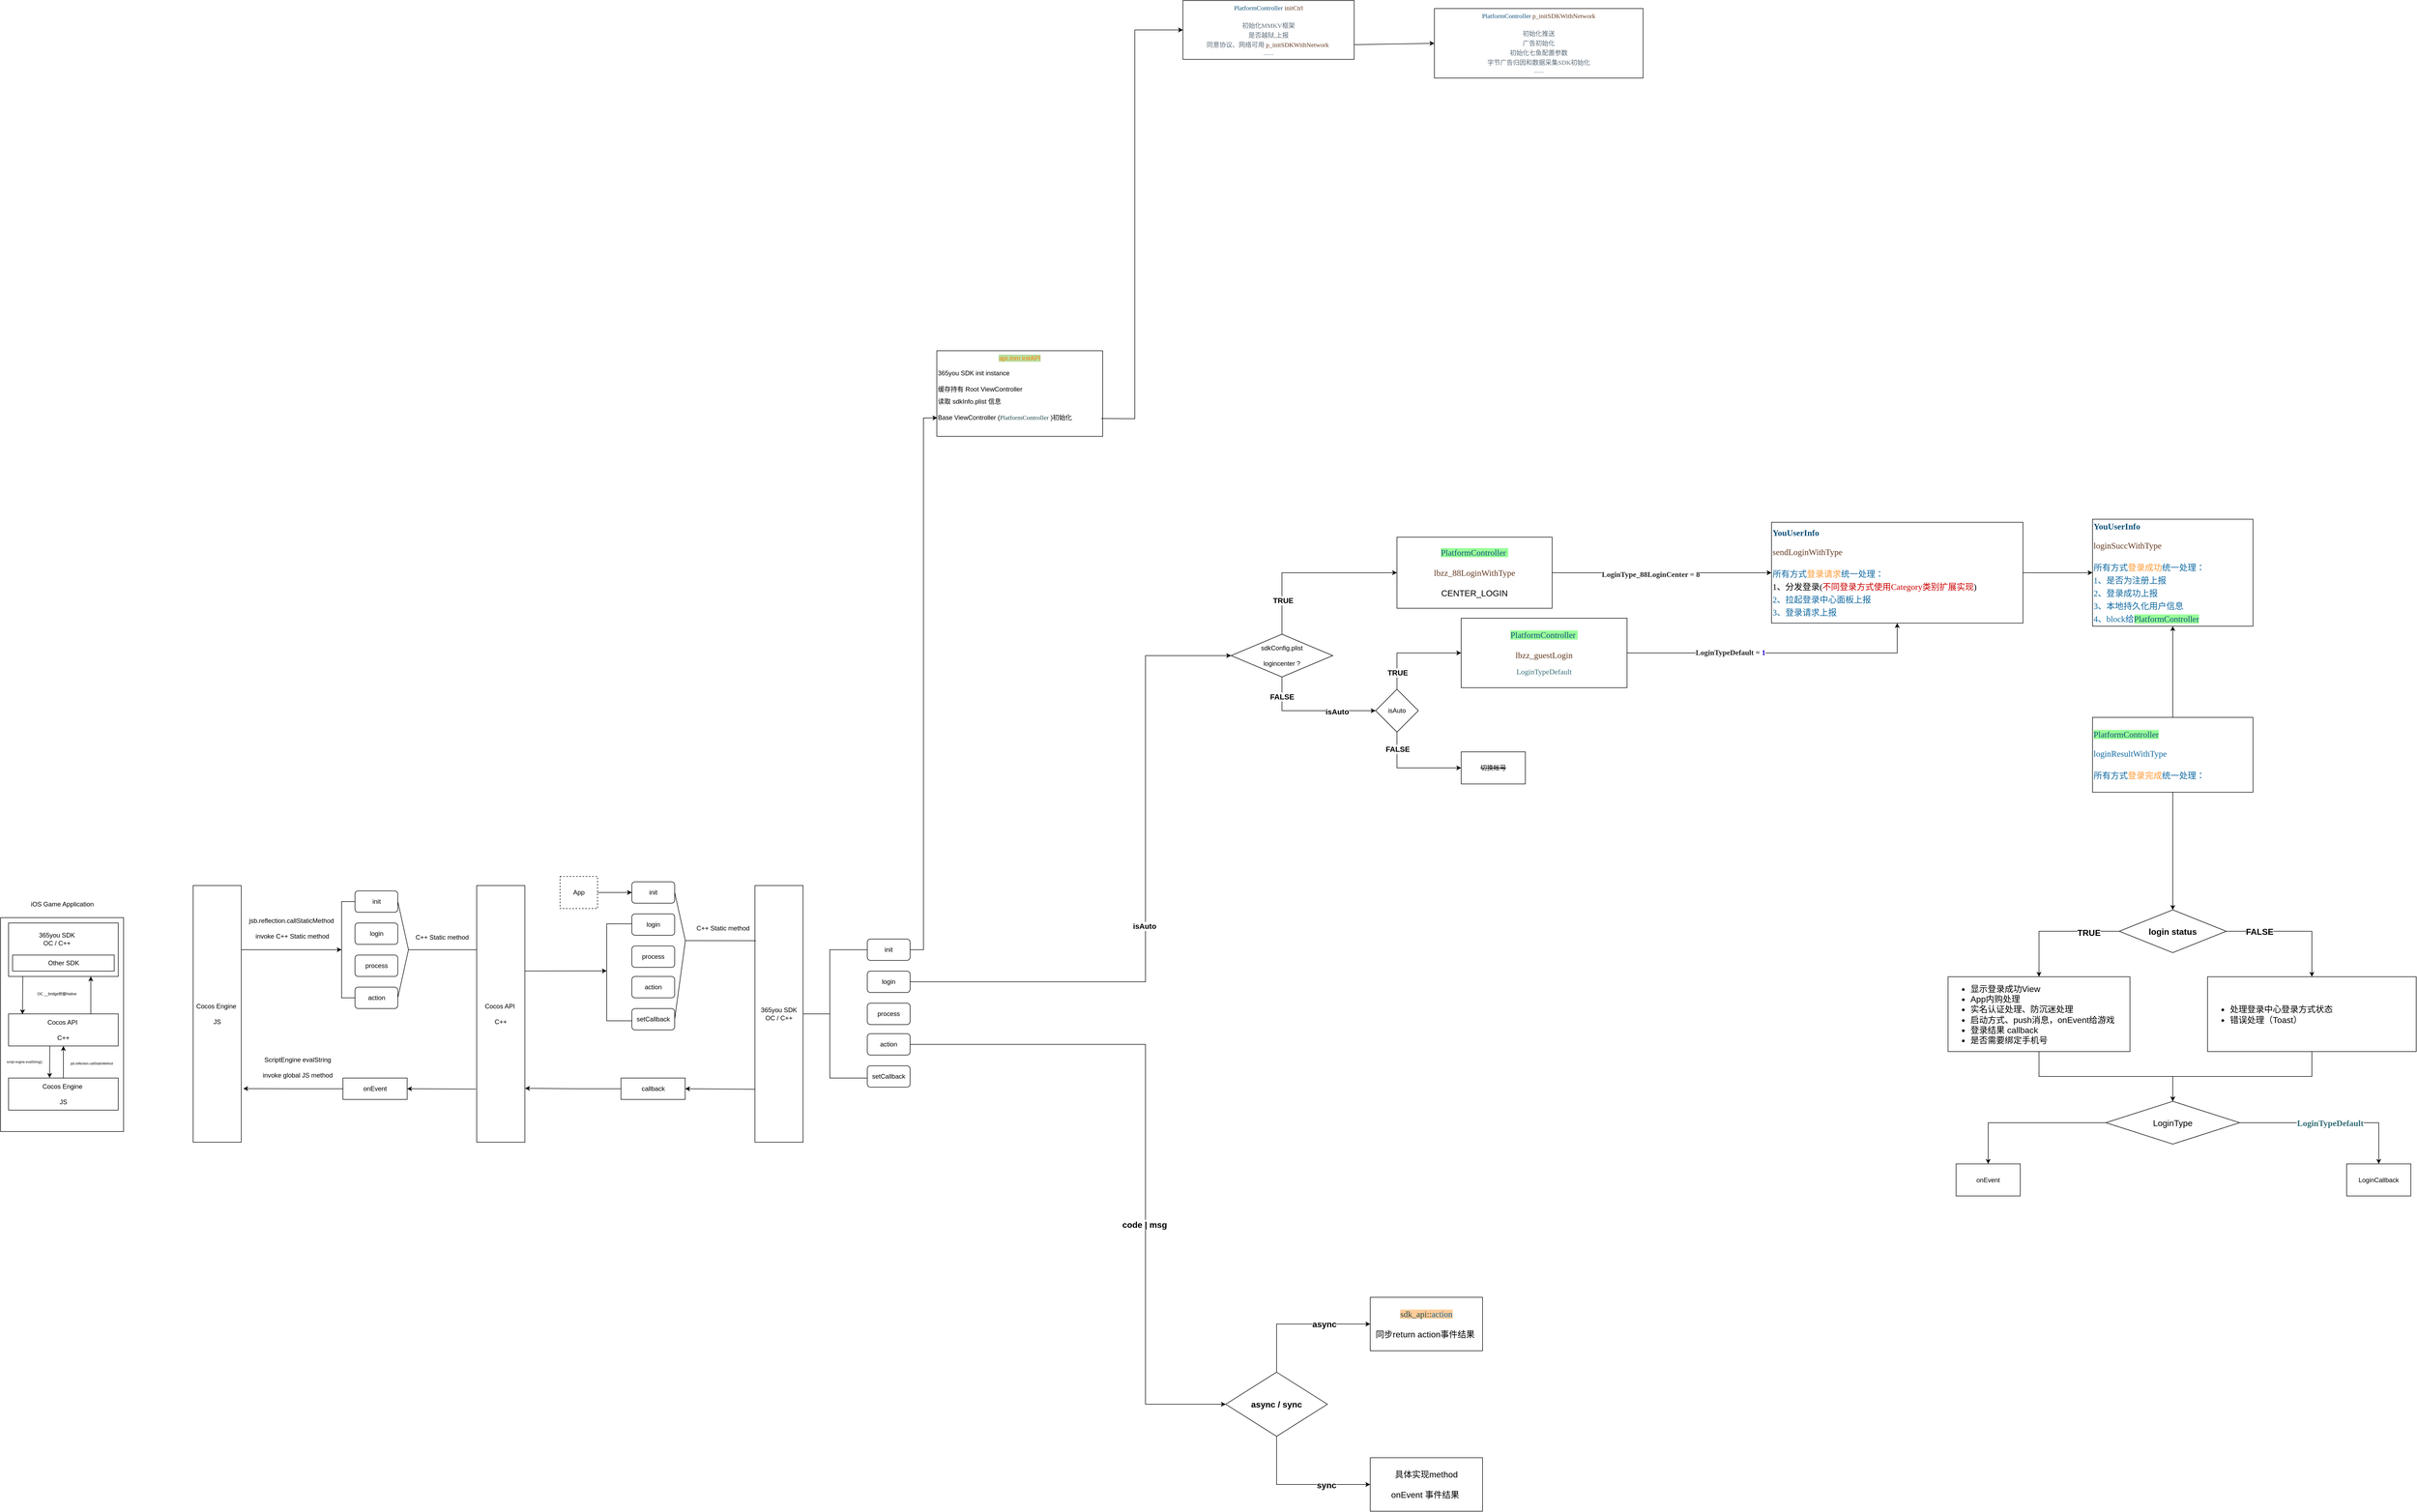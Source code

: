 <mxfile version="26.0.5">
  <diagram name="Page-1" id="KFG2mwUh-qFei93tvh6I">
    <mxGraphModel dx="4097" dy="4497" grid="1" gridSize="10" guides="1" tooltips="1" connect="1" arrows="1" fold="1" page="1" pageScale="1" pageWidth="850" pageHeight="1100" math="0" shadow="0">
      <root>
        <mxCell id="0" />
        <mxCell id="1" parent="0" />
        <mxCell id="9R4c4qBeZF-JSUa0Og3P-10" value="" style="whiteSpace=wrap;html=1;" parent="1" vertex="1">
          <mxGeometry x="120" y="260" width="230" height="400" as="geometry" />
        </mxCell>
        <mxCell id="9R4c4qBeZF-JSUa0Og3P-11" value="iOS Game Application" style="text;html=1;align=center;verticalAlign=middle;resizable=0;points=[];autosize=1;strokeColor=none;fillColor=none;" parent="1" vertex="1">
          <mxGeometry x="165" y="220" width="140" height="30" as="geometry" />
        </mxCell>
        <mxCell id="9R4c4qBeZF-JSUa0Og3P-12" value="" style="whiteSpace=wrap;html=1;labelBorderColor=none;" parent="1" vertex="1">
          <mxGeometry x="135" y="270" width="205" height="100" as="geometry" />
        </mxCell>
        <mxCell id="9R4c4qBeZF-JSUa0Og3P-31" style="edgeStyle=orthogonalEdgeStyle;rounded=0;orthogonalLoop=1;jettySize=auto;html=1;exitX=0.75;exitY=0;exitDx=0;exitDy=0;entryX=0.75;entryY=1;entryDx=0;entryDy=0;" parent="1" source="9R4c4qBeZF-JSUa0Og3P-13" target="9R4c4qBeZF-JSUa0Og3P-12" edge="1">
          <mxGeometry relative="1" as="geometry" />
        </mxCell>
        <mxCell id="9R4c4qBeZF-JSUa0Og3P-13" value="Cocos API&amp;nbsp;&lt;div&gt;&lt;br&gt;&lt;/div&gt;&lt;div&gt;C++&lt;/div&gt;" style="whiteSpace=wrap;html=1;" parent="1" vertex="1">
          <mxGeometry x="135" y="440" width="205" height="60" as="geometry" />
        </mxCell>
        <mxCell id="9R4c4qBeZF-JSUa0Og3P-18" style="edgeStyle=orthogonalEdgeStyle;rounded=0;orthogonalLoop=1;jettySize=auto;html=1;exitX=0.5;exitY=0;exitDx=0;exitDy=0;entryX=0.5;entryY=1;entryDx=0;entryDy=0;" parent="1" source="9R4c4qBeZF-JSUa0Og3P-14" target="9R4c4qBeZF-JSUa0Og3P-13" edge="1">
          <mxGeometry relative="1" as="geometry">
            <Array as="points">
              <mxPoint x="238" y="540" />
              <mxPoint x="238" y="540" />
            </Array>
          </mxGeometry>
        </mxCell>
        <mxCell id="9R4c4qBeZF-JSUa0Og3P-14" value="Cocos Engine&amp;nbsp;&lt;div&gt;&lt;br&gt;&lt;/div&gt;&lt;div&gt;JS&lt;/div&gt;" style="whiteSpace=wrap;html=1;" parent="1" vertex="1">
          <mxGeometry x="135" y="560" width="205" height="60" as="geometry" />
        </mxCell>
        <mxCell id="9R4c4qBeZF-JSUa0Og3P-19" value="&lt;div style=&quot;text-align: start; white-space: normal;&quot; data-docx-has-block-data=&quot;false&quot; data-lark-html-role=&quot;root&quot; data-page-id=&quot;G65WdpuQ4oz34ux6LwRcXahCnle&quot;&gt;&lt;div class=&quot;old-record-id-JfNVdLXd7ouPhyxVloPcXa5Tnid&quot;&gt;jsb.reflection.callStaticMethod&lt;/div&gt;&lt;/div&gt;&lt;span style=&quot;text-align: start; white-space: normal;&quot; class=&quot;lark-record-clipboard&quot; data-lark-record-format=&quot;docx/text&quot; data-lark-record-data=&quot;{&amp;quot;rootId&amp;quot;:&amp;quot;G65WdpuQ4oz34ux6LwRcXahCnle&amp;quot;,&amp;quot;text&amp;quot;:{&amp;quot;initialAttributedTexts&amp;quot;:{&amp;quot;text&amp;quot;:{&amp;quot;0&amp;quot;:&amp;quot;jsb.reflection.callStaticMethod&amp;quot;},&amp;quot;attribs&amp;quot;:{&amp;quot;0&amp;quot;:&amp;quot;*0+v&amp;quot;}},&amp;quot;apool&amp;quot;:{&amp;quot;numToAttrib&amp;quot;:{&amp;quot;0&amp;quot;:[&amp;quot;author&amp;quot;,&amp;quot;7386475597276872707&amp;quot;]},&amp;quot;nextNum&amp;quot;:1}},&amp;quot;type&amp;quot;:&amp;quot;text&amp;quot;,&amp;quot;referenceRecordMap&amp;quot;:{},&amp;quot;extra&amp;quot;:{&amp;quot;channel&amp;quot;:&amp;quot;saas&amp;quot;,&amp;quot;pasteRandomId&amp;quot;:&amp;quot;3ca94a43-0ef9-4c52-bf41-041d5c519d65&amp;quot;,&amp;quot;mention_page_title&amp;quot;:{},&amp;quot;external_mention_url&amp;quot;:{}},&amp;quot;isKeepQuoteContainer&amp;quot;:false,&amp;quot;isFromCode&amp;quot;:false,&amp;quot;selection&amp;quot;:[{&amp;quot;id&amp;quot;:64,&amp;quot;type&amp;quot;:&amp;quot;text&amp;quot;,&amp;quot;selection&amp;quot;:{&amp;quot;start&amp;quot;:20,&amp;quot;end&amp;quot;:51},&amp;quot;recordId&amp;quot;:&amp;quot;JfNVdLXd7ouPhyxVloPcXa5Tnid&amp;quot;}],&amp;quot;payloadMap&amp;quot;:{},&amp;quot;isCut&amp;quot;:false}&quot;&gt;&lt;/span&gt;" style="text;html=1;align=center;verticalAlign=middle;resizable=0;points=[];autosize=1;strokeColor=none;fillColor=none;fontSize=6;" parent="1" vertex="1">
          <mxGeometry x="240" y="523" width="100" height="20" as="geometry" />
        </mxCell>
        <mxCell id="9R4c4qBeZF-JSUa0Og3P-20" value="" style="edgeStyle=none;orthogonalLoop=1;jettySize=auto;html=1;rounded=0;exitX=0.376;exitY=1;exitDx=0;exitDy=0;entryX=0.374;entryY=-0.006;entryDx=0;entryDy=0;entryPerimeter=0;exitPerimeter=0;" parent="1" source="9R4c4qBeZF-JSUa0Og3P-13" target="9R4c4qBeZF-JSUa0Og3P-14" edge="1">
          <mxGeometry width="100" relative="1" as="geometry">
            <mxPoint x="330" y="530" as="sourcePoint" />
            <mxPoint x="430" y="530" as="targetPoint" />
            <Array as="points" />
          </mxGeometry>
        </mxCell>
        <mxCell id="9R4c4qBeZF-JSUa0Og3P-21" value="script engine evalString()&amp;nbsp;" style="text;html=1;align=center;verticalAlign=middle;resizable=0;points=[];autosize=1;strokeColor=none;fillColor=none;fontSize=6;" parent="1" vertex="1">
          <mxGeometry x="120" y="520" width="90" height="20" as="geometry" />
        </mxCell>
        <mxCell id="9R4c4qBeZF-JSUa0Og3P-24" value="Other SDK" style="whiteSpace=wrap;html=1;" parent="1" vertex="1">
          <mxGeometry x="142.5" y="330" width="190" height="30" as="geometry" />
        </mxCell>
        <mxCell id="9R4c4qBeZF-JSUa0Og3P-28" value="365you SDK&lt;div&gt;OC / C++&lt;/div&gt;" style="text;html=1;align=center;verticalAlign=middle;resizable=0;points=[];autosize=1;strokeColor=none;fillColor=none;" parent="1" vertex="1">
          <mxGeometry x="180" y="280" width="90" height="40" as="geometry" />
        </mxCell>
        <mxCell id="9R4c4qBeZF-JSUa0Og3P-29" value="" style="edgeStyle=none;orthogonalLoop=1;jettySize=auto;html=1;rounded=0;exitX=0.13;exitY=1.003;exitDx=0;exitDy=0;entryX=0.127;entryY=0.011;entryDx=0;entryDy=0;entryPerimeter=0;exitPerimeter=0;" parent="1" source="9R4c4qBeZF-JSUa0Og3P-12" target="9R4c4qBeZF-JSUa0Og3P-13" edge="1">
          <mxGeometry width="100" relative="1" as="geometry">
            <mxPoint x="390" y="380" as="sourcePoint" />
            <mxPoint x="490" y="380" as="targetPoint" />
            <Array as="points" />
          </mxGeometry>
        </mxCell>
        <mxCell id="9R4c4qBeZF-JSUa0Og3P-30" value="OC __bridge桥接Native" style="text;html=1;align=center;verticalAlign=middle;resizable=0;points=[];autosize=1;strokeColor=none;fillColor=none;fontSize=7;" parent="1" vertex="1">
          <mxGeometry x="175" y="393" width="100" height="20" as="geometry" />
        </mxCell>
        <mxCell id="9R4c4qBeZF-JSUa0Og3P-32" value="Cocos API&amp;nbsp;&lt;div&gt;&lt;br&gt;&lt;/div&gt;&lt;div&gt;C++&lt;/div&gt;" style="whiteSpace=wrap;html=1;" parent="1" vertex="1">
          <mxGeometry x="1010" y="200" width="90" height="480" as="geometry" />
        </mxCell>
        <mxCell id="9R4c4qBeZF-JSUa0Og3P-61" style="edgeStyle=orthogonalEdgeStyle;rounded=0;orthogonalLoop=1;jettySize=auto;html=1;exitX=1;exitY=0.25;exitDx=0;exitDy=0;entryX=0.5;entryY=1;entryDx=0;entryDy=0;" parent="1" source="9R4c4qBeZF-JSUa0Og3P-33" target="9R4c4qBeZF-JSUa0Og3P-46" edge="1">
          <mxGeometry relative="1" as="geometry" />
        </mxCell>
        <mxCell id="9R4c4qBeZF-JSUa0Og3P-33" value="Cocos Engine&amp;nbsp;&lt;div&gt;&lt;br&gt;&lt;/div&gt;&lt;div&gt;JS&lt;/div&gt;" style="whiteSpace=wrap;html=1;" parent="1" vertex="1">
          <mxGeometry x="480" y="200" width="90" height="480" as="geometry" />
        </mxCell>
        <mxCell id="9R4c4qBeZF-JSUa0Og3P-95" style="edgeStyle=orthogonalEdgeStyle;rounded=0;orthogonalLoop=1;jettySize=auto;html=1;exitX=1;exitY=0.5;exitDx=0;exitDy=0;endArrow=none;endFill=0;" parent="1" source="9R4c4qBeZF-JSUa0Og3P-34" target="9R4c4qBeZF-JSUa0Og3P-90" edge="1">
          <mxGeometry relative="1" as="geometry" />
        </mxCell>
        <mxCell id="9R4c4qBeZF-JSUa0Og3P-34" value="&lt;span style=&quot;white-space: nowrap;&quot;&gt;365you SDK&lt;/span&gt;&lt;div style=&quot;white-space: nowrap;&quot;&gt;OC / C++&lt;/div&gt;" style="whiteSpace=wrap;html=1;labelBorderColor=none;" parent="1" vertex="1">
          <mxGeometry x="1530" y="200" width="90" height="480" as="geometry" />
        </mxCell>
        <mxCell id="9R4c4qBeZF-JSUa0Og3P-37" value="init" style="rounded=1;whiteSpace=wrap;html=1;" parent="1" vertex="1">
          <mxGeometry x="782.5" y="210" width="80" height="40" as="geometry" />
        </mxCell>
        <mxCell id="9R4c4qBeZF-JSUa0Og3P-38" value="login" style="rounded=1;whiteSpace=wrap;html=1;" parent="1" vertex="1">
          <mxGeometry x="782.5" y="270" width="80" height="40" as="geometry" />
        </mxCell>
        <mxCell id="9R4c4qBeZF-JSUa0Og3P-39" value="process" style="rounded=1;whiteSpace=wrap;html=1;" parent="1" vertex="1">
          <mxGeometry x="782.5" y="330" width="80" height="40" as="geometry" />
        </mxCell>
        <mxCell id="9R4c4qBeZF-JSUa0Og3P-40" value="action" style="rounded=1;whiteSpace=wrap;html=1;" parent="1" vertex="1">
          <mxGeometry x="782.5" y="390" width="80" height="40" as="geometry" />
        </mxCell>
        <mxCell id="9R4c4qBeZF-JSUa0Og3P-46" value="" style="shape=partialRectangle;whiteSpace=wrap;html=1;bottom=1;right=1;left=1;top=0;fillColor=none;routingCenterX=-0.5;rotation=90;" parent="1" vertex="1">
          <mxGeometry x="680" y="307.5" width="180" height="25" as="geometry" />
        </mxCell>
        <mxCell id="9R4c4qBeZF-JSUa0Og3P-48" value="&lt;div style=&quot;white-space: normal;&quot; data-docx-has-block-data=&quot;false&quot; data-lark-html-role=&quot;root&quot; data-page-id=&quot;G65WdpuQ4oz34ux6LwRcXahCnle&quot;&gt;&lt;div class=&quot;old-record-id-JfNVdLXd7ouPhyxVloPcXa5Tnid&quot;&gt;jsb.reflection.callStaticMethod&amp;nbsp;&lt;/div&gt;&lt;div class=&quot;old-record-id-JfNVdLXd7ouPhyxVloPcXa5Tnid&quot;&gt;&lt;br&gt;&lt;/div&gt;&lt;div class=&quot;old-record-id-JfNVdLXd7ouPhyxVloPcXa5Tnid&quot;&gt;invoke C++ Static method&lt;/div&gt;&lt;/div&gt;&lt;span style=&quot;white-space: normal;&quot; class=&quot;lark-record-clipboard&quot; data-lark-record-format=&quot;docx/text&quot; data-lark-record-data=&quot;{&amp;quot;rootId&amp;quot;:&amp;quot;G65WdpuQ4oz34ux6LwRcXahCnle&amp;quot;,&amp;quot;text&amp;quot;:{&amp;quot;initialAttributedTexts&amp;quot;:{&amp;quot;text&amp;quot;:{&amp;quot;0&amp;quot;:&amp;quot;jsb.reflection.callStaticMethod&amp;quot;},&amp;quot;attribs&amp;quot;:{&amp;quot;0&amp;quot;:&amp;quot;*0+v&amp;quot;}},&amp;quot;apool&amp;quot;:{&amp;quot;numToAttrib&amp;quot;:{&amp;quot;0&amp;quot;:[&amp;quot;author&amp;quot;,&amp;quot;7386475597276872707&amp;quot;]},&amp;quot;nextNum&amp;quot;:1}},&amp;quot;type&amp;quot;:&amp;quot;text&amp;quot;,&amp;quot;referenceRecordMap&amp;quot;:{},&amp;quot;extra&amp;quot;:{&amp;quot;channel&amp;quot;:&amp;quot;saas&amp;quot;,&amp;quot;pasteRandomId&amp;quot;:&amp;quot;3ca94a43-0ef9-4c52-bf41-041d5c519d65&amp;quot;,&amp;quot;mention_page_title&amp;quot;:{},&amp;quot;external_mention_url&amp;quot;:{}},&amp;quot;isKeepQuoteContainer&amp;quot;:false,&amp;quot;isFromCode&amp;quot;:false,&amp;quot;selection&amp;quot;:[{&amp;quot;id&amp;quot;:64,&amp;quot;type&amp;quot;:&amp;quot;text&amp;quot;,&amp;quot;selection&amp;quot;:{&amp;quot;start&amp;quot;:20,&amp;quot;end&amp;quot;:51},&amp;quot;recordId&amp;quot;:&amp;quot;JfNVdLXd7ouPhyxVloPcXa5Tnid&amp;quot;}],&amp;quot;payloadMap&amp;quot;:{},&amp;quot;isCut&amp;quot;:false}&quot;&gt;&lt;/span&gt;" style="text;html=1;align=center;verticalAlign=middle;resizable=0;points=[];autosize=1;strokeColor=none;fillColor=none;fontSize=12;" parent="1" vertex="1">
          <mxGeometry x="570" y="250" width="190" height="60" as="geometry" />
        </mxCell>
        <mxCell id="9R4c4qBeZF-JSUa0Og3P-50" style="edgeStyle=orthogonalEdgeStyle;rounded=0;orthogonalLoop=1;jettySize=auto;html=1;exitX=1;exitY=0;exitDx=0;exitDy=0;entryX=1;entryY=0.5;entryDx=0;entryDy=0;endArrow=none;endFill=0;" parent="1" source="9R4c4qBeZF-JSUa0Og3P-49" target="9R4c4qBeZF-JSUa0Og3P-37" edge="1">
          <mxGeometry relative="1" as="geometry" />
        </mxCell>
        <mxCell id="9R4c4qBeZF-JSUa0Og3P-51" style="edgeStyle=orthogonalEdgeStyle;rounded=0;orthogonalLoop=1;jettySize=auto;html=1;exitX=0;exitY=0;exitDx=0;exitDy=0;entryX=1;entryY=0.5;entryDx=0;entryDy=0;endArrow=none;endFill=0;" parent="1" source="9R4c4qBeZF-JSUa0Og3P-49" target="9R4c4qBeZF-JSUa0Og3P-40" edge="1">
          <mxGeometry relative="1" as="geometry" />
        </mxCell>
        <mxCell id="9R4c4qBeZF-JSUa0Og3P-52" style="edgeStyle=orthogonalEdgeStyle;rounded=0;orthogonalLoop=1;jettySize=auto;html=1;entryX=0;entryY=0.25;entryDx=0;entryDy=0;endArrow=none;endFill=0;" parent="1" source="9R4c4qBeZF-JSUa0Og3P-49" target="9R4c4qBeZF-JSUa0Og3P-32" edge="1">
          <mxGeometry relative="1" as="geometry" />
        </mxCell>
        <mxCell id="9R4c4qBeZF-JSUa0Og3P-49" value="" style="shape=partialRectangle;whiteSpace=wrap;html=1;bottom=1;right=1;left=1;top=0;fillColor=none;routingCenterX=-0.5;rotation=-90;" parent="1" vertex="1">
          <mxGeometry x="792.5" y="320" width="180" as="geometry" />
        </mxCell>
        <mxCell id="9R4c4qBeZF-JSUa0Og3P-53" value="onEvent" style="whiteSpace=wrap;html=1;" parent="1" vertex="1">
          <mxGeometry x="760" y="560" width="120" height="40" as="geometry" />
        </mxCell>
        <mxCell id="9R4c4qBeZF-JSUa0Og3P-57" value="ScriptEngine evalString&lt;div&gt;&lt;br&gt;&lt;div&gt;invoke global JS method&lt;/div&gt;&lt;/div&gt;" style="text;html=1;align=center;verticalAlign=middle;resizable=0;points=[];autosize=1;strokeColor=none;fillColor=none;" parent="1" vertex="1">
          <mxGeometry x="600" y="510" width="150" height="60" as="geometry" />
        </mxCell>
        <mxCell id="9R4c4qBeZF-JSUa0Og3P-63" value="" style="edgeStyle=none;orthogonalLoop=1;jettySize=auto;html=1;rounded=0;entryX=1;entryY=0.5;entryDx=0;entryDy=0;exitX=-0.017;exitY=0.793;exitDx=0;exitDy=0;exitPerimeter=0;" parent="1" source="9R4c4qBeZF-JSUa0Og3P-32" target="9R4c4qBeZF-JSUa0Og3P-53" edge="1">
          <mxGeometry width="100" relative="1" as="geometry">
            <mxPoint x="870" y="680" as="sourcePoint" />
            <mxPoint x="970" y="680" as="targetPoint" />
            <Array as="points" />
          </mxGeometry>
        </mxCell>
        <mxCell id="9R4c4qBeZF-JSUa0Og3P-64" style="edgeStyle=orthogonalEdgeStyle;rounded=0;orthogonalLoop=1;jettySize=auto;html=1;exitX=0;exitY=0.5;exitDx=0;exitDy=0;entryX=1.041;entryY=0.791;entryDx=0;entryDy=0;entryPerimeter=0;" parent="1" source="9R4c4qBeZF-JSUa0Og3P-53" target="9R4c4qBeZF-JSUa0Og3P-33" edge="1">
          <mxGeometry relative="1" as="geometry" />
        </mxCell>
        <mxCell id="9R4c4qBeZF-JSUa0Og3P-65" value="init" style="rounded=1;whiteSpace=wrap;html=1;" parent="1" vertex="1">
          <mxGeometry x="1300" y="193" width="80" height="40" as="geometry" />
        </mxCell>
        <mxCell id="9R4c4qBeZF-JSUa0Og3P-66" value="login" style="rounded=1;whiteSpace=wrap;html=1;" parent="1" vertex="1">
          <mxGeometry x="1300" y="253" width="80" height="40" as="geometry" />
        </mxCell>
        <mxCell id="9R4c4qBeZF-JSUa0Og3P-67" value="process" style="rounded=1;whiteSpace=wrap;html=1;" parent="1" vertex="1">
          <mxGeometry x="1300" y="313" width="80" height="40" as="geometry" />
        </mxCell>
        <mxCell id="9R4c4qBeZF-JSUa0Og3P-68" value="setCallback" style="rounded=1;whiteSpace=wrap;html=1;" parent="1" vertex="1">
          <mxGeometry x="1300" y="430" width="80" height="40" as="geometry" />
        </mxCell>
        <mxCell id="9R4c4qBeZF-JSUa0Og3P-69" style="edgeStyle=orthogonalEdgeStyle;rounded=0;orthogonalLoop=1;jettySize=auto;html=1;exitX=1;exitY=0;exitDx=0;exitDy=0;entryX=1;entryY=0.5;entryDx=0;entryDy=0;endArrow=none;endFill=0;" parent="1" source="9R4c4qBeZF-JSUa0Og3P-71" target="9R4c4qBeZF-JSUa0Og3P-65" edge="1">
          <mxGeometry relative="1" as="geometry" />
        </mxCell>
        <mxCell id="9R4c4qBeZF-JSUa0Og3P-70" style="edgeStyle=orthogonalEdgeStyle;rounded=0;orthogonalLoop=1;jettySize=auto;html=1;exitX=0;exitY=0;exitDx=0;exitDy=0;entryX=1;entryY=0.5;entryDx=0;entryDy=0;endArrow=none;endFill=0;" parent="1" source="9R4c4qBeZF-JSUa0Og3P-71" target="9R4c4qBeZF-JSUa0Og3P-68" edge="1">
          <mxGeometry relative="1" as="geometry" />
        </mxCell>
        <mxCell id="9R4c4qBeZF-JSUa0Og3P-71" value="" style="shape=partialRectangle;whiteSpace=wrap;html=1;bottom=1;right=1;left=1;top=0;fillColor=none;routingCenterX=-0.5;rotation=-90;" parent="1" vertex="1">
          <mxGeometry x="1310" y="303" width="180" as="geometry" />
        </mxCell>
        <mxCell id="9R4c4qBeZF-JSUa0Og3P-72" value="C++ Static method" style="text;html=1;align=center;verticalAlign=middle;resizable=0;points=[];autosize=1;strokeColor=none;fillColor=none;" parent="1" vertex="1">
          <mxGeometry x="885" y="281.5" width="120" height="30" as="geometry" />
        </mxCell>
        <mxCell id="9R4c4qBeZF-JSUa0Og3P-73" value="" style="edgeStyle=none;orthogonalLoop=1;jettySize=auto;html=1;rounded=0;entryX=0.021;entryY=0.215;entryDx=0;entryDy=0;entryPerimeter=0;endArrow=none;endFill=0;" parent="1" source="9R4c4qBeZF-JSUa0Og3P-71" target="9R4c4qBeZF-JSUa0Og3P-34" edge="1">
          <mxGeometry width="100" relative="1" as="geometry">
            <mxPoint x="1400" y="310" as="sourcePoint" />
            <mxPoint x="1660" y="360" as="targetPoint" />
            <Array as="points" />
          </mxGeometry>
        </mxCell>
        <mxCell id="9R4c4qBeZF-JSUa0Og3P-74" value="C++ Static method" style="text;html=1;align=center;verticalAlign=middle;resizable=0;points=[];autosize=1;strokeColor=none;fillColor=none;" parent="1" vertex="1">
          <mxGeometry x="1410" y="265" width="120" height="30" as="geometry" />
        </mxCell>
        <mxCell id="9R4c4qBeZF-JSUa0Og3P-75" value="action" style="rounded=1;whiteSpace=wrap;html=1;" parent="1" vertex="1">
          <mxGeometry x="1300" y="370" width="80" height="40" as="geometry" />
        </mxCell>
        <mxCell id="9R4c4qBeZF-JSUa0Og3P-79" style="edgeStyle=orthogonalEdgeStyle;rounded=0;orthogonalLoop=1;jettySize=auto;html=1;exitX=1;exitY=0;exitDx=0;exitDy=0;entryX=0;entryY=0.5;entryDx=0;entryDy=0;endArrow=none;endFill=0;" parent="1" source="9R4c4qBeZF-JSUa0Og3P-76" target="9R4c4qBeZF-JSUa0Og3P-68" edge="1">
          <mxGeometry relative="1" as="geometry">
            <Array as="points">
              <mxPoint x="1300" y="453" />
            </Array>
          </mxGeometry>
        </mxCell>
        <mxCell id="9R4c4qBeZF-JSUa0Og3P-76" value="" style="shape=partialRectangle;whiteSpace=wrap;html=1;bottom=1;right=1;left=1;top=0;fillColor=none;routingCenterX=-0.5;rotation=90;" parent="1" vertex="1">
          <mxGeometry x="1165.81" y="358.82" width="181.38" height="7" as="geometry" />
        </mxCell>
        <mxCell id="9R4c4qBeZF-JSUa0Og3P-82" value="callback" style="whiteSpace=wrap;html=1;" parent="1" vertex="1">
          <mxGeometry x="1279.64" y="560" width="120" height="40" as="geometry" />
        </mxCell>
        <mxCell id="9R4c4qBeZF-JSUa0Og3P-83" value="" style="edgeStyle=none;orthogonalLoop=1;jettySize=auto;html=1;rounded=0;entryX=1;entryY=0.5;entryDx=0;entryDy=0;exitX=0.004;exitY=0.898;exitDx=0;exitDy=0;exitPerimeter=0;" parent="1" target="9R4c4qBeZF-JSUa0Og3P-82" edge="1">
          <mxGeometry width="100" relative="1" as="geometry">
            <mxPoint x="1530.0" y="581.04" as="sourcePoint" />
            <mxPoint x="1401.64" y="580" as="targetPoint" />
            <Array as="points" />
          </mxGeometry>
        </mxCell>
        <mxCell id="9R4c4qBeZF-JSUa0Og3P-84" style="edgeStyle=orthogonalEdgeStyle;rounded=0;orthogonalLoop=1;jettySize=auto;html=1;exitX=0;exitY=0.5;exitDx=0;exitDy=0;entryX=1.004;entryY=0.79;entryDx=0;entryDy=0;entryPerimeter=0;" parent="1" source="9R4c4qBeZF-JSUa0Og3P-82" target="9R4c4qBeZF-JSUa0Og3P-32" edge="1">
          <mxGeometry relative="1" as="geometry" />
        </mxCell>
        <mxCell id="9R4c4qBeZF-JSUa0Og3P-94" value="" style="group" parent="1" vertex="1" connectable="0">
          <mxGeometry x="1670" y="300" width="150" height="277" as="geometry" />
        </mxCell>
        <mxCell id="9R4c4qBeZF-JSUa0Og3P-85" value="init" style="rounded=1;whiteSpace=wrap;html=1;" parent="9R4c4qBeZF-JSUa0Og3P-94" vertex="1">
          <mxGeometry x="70" width="80" height="40" as="geometry" />
        </mxCell>
        <mxCell id="9R4c4qBeZF-JSUa0Og3P-86" value="login" style="rounded=1;whiteSpace=wrap;html=1;" parent="9R4c4qBeZF-JSUa0Og3P-94" vertex="1">
          <mxGeometry x="70" y="60" width="80" height="40" as="geometry" />
        </mxCell>
        <mxCell id="9R4c4qBeZF-JSUa0Og3P-87" value="process" style="rounded=1;whiteSpace=wrap;html=1;" parent="9R4c4qBeZF-JSUa0Og3P-94" vertex="1">
          <mxGeometry x="70" y="120" width="80" height="40" as="geometry" />
        </mxCell>
        <mxCell id="9R4c4qBeZF-JSUa0Og3P-88" value="setCallback" style="rounded=1;whiteSpace=wrap;html=1;" parent="9R4c4qBeZF-JSUa0Og3P-94" vertex="1">
          <mxGeometry x="70" y="237" width="80" height="40" as="geometry" />
        </mxCell>
        <mxCell id="9R4c4qBeZF-JSUa0Og3P-89" value="action" style="rounded=1;whiteSpace=wrap;html=1;" parent="9R4c4qBeZF-JSUa0Og3P-94" vertex="1">
          <mxGeometry x="70" y="177" width="80" height="40" as="geometry" />
        </mxCell>
        <mxCell id="9R4c4qBeZF-JSUa0Og3P-91" style="edgeStyle=orthogonalEdgeStyle;rounded=0;orthogonalLoop=1;jettySize=auto;html=1;exitX=0;exitY=0;exitDx=0;exitDy=0;entryX=0;entryY=0.5;entryDx=0;entryDy=0;endArrow=none;endFill=0;" parent="9R4c4qBeZF-JSUa0Og3P-94" source="9R4c4qBeZF-JSUa0Og3P-90" target="9R4c4qBeZF-JSUa0Og3P-85" edge="1">
          <mxGeometry relative="1" as="geometry" />
        </mxCell>
        <mxCell id="9R4c4qBeZF-JSUa0Og3P-90" value="" style="shape=partialRectangle;whiteSpace=wrap;html=1;bottom=1;right=1;left=1;top=0;fillColor=none;routingCenterX=-0.5;rotation=90;" parent="9R4c4qBeZF-JSUa0Og3P-94" vertex="1">
          <mxGeometry x="-90" y="110" width="240" height="60" as="geometry" />
        </mxCell>
        <mxCell id="9R4c4qBeZF-JSUa0Og3P-93" style="edgeStyle=orthogonalEdgeStyle;rounded=0;orthogonalLoop=1;jettySize=auto;html=1;exitX=1;exitY=0;exitDx=0;exitDy=0;entryX=0;entryY=0.575;entryDx=0;entryDy=0;entryPerimeter=0;endArrow=none;endFill=0;" parent="9R4c4qBeZF-JSUa0Og3P-94" source="9R4c4qBeZF-JSUa0Og3P-90" target="9R4c4qBeZF-JSUa0Og3P-88" edge="1">
          <mxGeometry relative="1" as="geometry" />
        </mxCell>
        <mxCell id="9R4c4qBeZF-JSUa0Og3P-98" style="edgeStyle=orthogonalEdgeStyle;rounded=0;orthogonalLoop=1;jettySize=auto;html=1;exitX=0;exitY=0;exitDx=0;exitDy=0;entryX=-0.005;entryY=0.454;entryDx=0;entryDy=0;entryPerimeter=0;endArrow=none;endFill=0;" parent="1" source="9R4c4qBeZF-JSUa0Og3P-76" target="9R4c4qBeZF-JSUa0Og3P-66" edge="1">
          <mxGeometry relative="1" as="geometry" />
        </mxCell>
        <mxCell id="9R4c4qBeZF-JSUa0Og3P-99" value="" style="edgeStyle=none;orthogonalLoop=1;jettySize=auto;html=1;rounded=0;exitX=1.003;exitY=0.333;exitDx=0;exitDy=0;exitPerimeter=0;entryX=0.485;entryY=1;entryDx=0;entryDy=0;entryPerimeter=0;" parent="1" source="9R4c4qBeZF-JSUa0Og3P-32" target="9R4c4qBeZF-JSUa0Og3P-76" edge="1">
          <mxGeometry width="100" relative="1" as="geometry">
            <mxPoint x="1150" y="360" as="sourcePoint" />
            <mxPoint x="1250" y="360" as="targetPoint" />
            <Array as="points" />
          </mxGeometry>
        </mxCell>
        <mxCell id="9R4c4qBeZF-JSUa0Og3P-102" style="edgeStyle=orthogonalEdgeStyle;rounded=0;orthogonalLoop=1;jettySize=auto;html=1;exitX=1;exitY=0.5;exitDx=0;exitDy=0;entryX=0;entryY=0.5;entryDx=0;entryDy=0;" parent="1" source="9R4c4qBeZF-JSUa0Og3P-101" target="9R4c4qBeZF-JSUa0Og3P-65" edge="1">
          <mxGeometry relative="1" as="geometry" />
        </mxCell>
        <mxCell id="9R4c4qBeZF-JSUa0Og3P-101" value="App" style="rounded=0;whiteSpace=wrap;html=1;dashed=1;" parent="1" vertex="1">
          <mxGeometry x="1165.81" y="183" width="70" height="60" as="geometry" />
        </mxCell>
        <mxCell id="9R4c4qBeZF-JSUa0Og3P-107" value="api.mm initAPI" style="group;rounded=0;fillColor=default;gradientColor=none;strokeColor=default;labelBackgroundColor=#B9E0A5;fontColor=#FF8000;" parent="1" vertex="1" connectable="0">
          <mxGeometry x="1870" y="-800" width="310" height="160" as="geometry" />
        </mxCell>
        <mxCell id="9R4c4qBeZF-JSUa0Og3P-103" value="缓存持有 Root ViewController" style="text;html=1;align=left;verticalAlign=middle;resizable=0;points=[];autosize=1;strokeColor=none;fillColor=none;" parent="9R4c4qBeZF-JSUa0Og3P-107" vertex="1">
          <mxGeometry y="57" width="180" height="30" as="geometry" />
        </mxCell>
        <mxCell id="9R4c4qBeZF-JSUa0Og3P-104" value="365you SDK init instance" style="text;html=1;align=left;verticalAlign=middle;resizable=0;points=[];autosize=1;strokeColor=none;fillColor=none;" parent="9R4c4qBeZF-JSUa0Og3P-107" vertex="1">
          <mxGeometry y="27" width="160" height="30" as="geometry" />
        </mxCell>
        <mxCell id="9R4c4qBeZF-JSUa0Og3P-105" value="Base ViewController (&lt;span style=&quot;color: rgb(28, 70, 74); font-family: Menlo; background-color: rgb(255, 255, 255);&quot;&gt;PlatformController&lt;/span&gt;&amp;nbsp;)初始化" style="text;html=1;align=left;verticalAlign=middle;resizable=0;points=[];autosize=1;strokeColor=none;fillColor=none;" parent="9R4c4qBeZF-JSUa0Og3P-107" vertex="1">
          <mxGeometry y="110" width="310" height="30" as="geometry" />
        </mxCell>
        <mxCell id="9R4c4qBeZF-JSUa0Og3P-106" value="读取 sdkInfo.plist 信息" style="text;html=1;align=left;verticalAlign=middle;resizable=0;points=[];autosize=1;strokeColor=none;fillColor=none;" parent="9R4c4qBeZF-JSUa0Og3P-107" vertex="1">
          <mxGeometry y="80" width="140" height="30" as="geometry" />
        </mxCell>
        <mxCell id="9R4c4qBeZF-JSUa0Og3P-108" style="edgeStyle=orthogonalEdgeStyle;rounded=0;orthogonalLoop=1;jettySize=auto;html=1;exitX=1;exitY=0.5;exitDx=0;exitDy=0;entryX=0.003;entryY=0.515;entryDx=0;entryDy=0;entryPerimeter=0;" parent="1" source="9R4c4qBeZF-JSUa0Og3P-85" target="9R4c4qBeZF-JSUa0Og3P-105" edge="1">
          <mxGeometry relative="1" as="geometry">
            <mxPoint x="1840" y="100" as="targetPoint" />
          </mxGeometry>
        </mxCell>
        <mxCell id="9R4c4qBeZF-JSUa0Og3P-111" style="edgeStyle=orthogonalEdgeStyle;rounded=0;orthogonalLoop=1;jettySize=auto;html=1;exitX=0.5;exitY=0;exitDx=0;exitDy=0;entryX=0;entryY=0.5;entryDx=0;entryDy=0;" parent="1" source="9R4c4qBeZF-JSUa0Og3P-110" target="9R4c4qBeZF-JSUa0Og3P-112" edge="1">
          <mxGeometry relative="1" as="geometry">
            <mxPoint x="2580" y="-450" as="targetPoint" />
          </mxGeometry>
        </mxCell>
        <mxCell id="9R4c4qBeZF-JSUa0Og3P-113" value="TRUE" style="edgeLabel;html=1;align=center;verticalAlign=middle;resizable=0;points=[];fontStyle=1;fontSize=14;" parent="9R4c4qBeZF-JSUa0Og3P-111" vertex="1" connectable="0">
          <mxGeometry x="-0.614" y="-2" relative="1" as="geometry">
            <mxPoint as="offset" />
          </mxGeometry>
        </mxCell>
        <mxCell id="9R4c4qBeZF-JSUa0Og3P-116" style="edgeStyle=orthogonalEdgeStyle;rounded=0;orthogonalLoop=1;jettySize=auto;html=1;exitX=0.5;exitY=1;exitDx=0;exitDy=0;entryX=0;entryY=0.5;entryDx=0;entryDy=0;" parent="1" source="9R4c4qBeZF-JSUa0Og3P-110" target="9R4c4qBeZF-JSUa0Og3P-119" edge="1">
          <mxGeometry relative="1" as="geometry">
            <mxPoint x="2690" y="-97.0" as="targetPoint" />
          </mxGeometry>
        </mxCell>
        <mxCell id="9R4c4qBeZF-JSUa0Og3P-117" value="FALSE" style="edgeLabel;html=1;align=center;verticalAlign=middle;resizable=0;points=[];fontStyle=1;fontSize=14;" parent="9R4c4qBeZF-JSUa0Og3P-116" vertex="1" connectable="0">
          <mxGeometry x="-0.695" relative="1" as="geometry">
            <mxPoint as="offset" />
          </mxGeometry>
        </mxCell>
        <mxCell id="9R4c4qBeZF-JSUa0Og3P-118" value="isAuto" style="edgeLabel;html=1;align=center;verticalAlign=middle;resizable=0;points=[];fontStyle=1;fontSize=14;" parent="9R4c4qBeZF-JSUa0Og3P-116" vertex="1" connectable="0">
          <mxGeometry x="0.395" y="-2" relative="1" as="geometry">
            <mxPoint as="offset" />
          </mxGeometry>
        </mxCell>
        <mxCell id="9R4c4qBeZF-JSUa0Og3P-110" value="sdkConfig.plist&lt;div&gt;&lt;div&gt;&lt;br&gt;&lt;div&gt;logincenter ?&lt;/div&gt;&lt;/div&gt;&lt;/div&gt;" style="rhombus;whiteSpace=wrap;html=1;" parent="1" vertex="1">
          <mxGeometry x="2420" y="-270" width="190" height="80" as="geometry" />
        </mxCell>
        <mxCell id="9R4c4qBeZF-JSUa0Og3P-128" style="edgeStyle=orthogonalEdgeStyle;rounded=0;orthogonalLoop=1;jettySize=auto;html=1;exitX=1;exitY=0.5;exitDx=0;exitDy=0;entryX=0;entryY=0.5;entryDx=0;entryDy=0;" parent="1" source="9R4c4qBeZF-JSUa0Og3P-112" target="DB8tEvvTEky-fUcixtgi-6" edge="1">
          <mxGeometry relative="1" as="geometry">
            <mxPoint x="3390" y="-385" as="targetPoint" />
          </mxGeometry>
        </mxCell>
        <mxCell id="9R4c4qBeZF-JSUa0Og3P-130" value="&lt;p style=&quot;margin: 0px; font-style: normal; font-variant-caps: normal; font-stretch: normal; line-height: normal; font-family: Menlo; font-size-adjust: none; font-kerning: auto; font-variant-alternates: normal; font-variant-ligatures: normal; font-variant-numeric: normal; font-variant-east-asian: normal; font-variant-position: normal; font-feature-settings: normal; font-optical-sizing: auto; font-variation-settings: normal; color: rgba(0, 0, 0, 0.85);&quot;&gt;LoginType_88LoginCenter = 8&lt;/p&gt;" style="edgeLabel;html=1;align=center;verticalAlign=middle;resizable=0;points=[];fontSize=14;fontStyle=1" parent="9R4c4qBeZF-JSUa0Og3P-128" vertex="1" connectable="0">
          <mxGeometry x="-0.102" y="-3" relative="1" as="geometry">
            <mxPoint as="offset" />
          </mxGeometry>
        </mxCell>
        <mxCell id="9R4c4qBeZF-JSUa0Og3P-112" value="&lt;font style=&quot;font-size: 16px;&quot;&gt;&lt;span style=&quot;caret-color: rgb(11, 79, 121); color: rgb(11, 79, 121); font-family: Menlo; background-color: rgb(153, 255, 153);&quot;&gt;&lt;span&gt;PlatformController&lt;/span&gt;&lt;b&gt;&amp;nbsp;&lt;/b&gt;&lt;/span&gt;&lt;/font&gt;&lt;div&gt;&lt;font style=&quot;font-size: 16px;&quot;&gt;&lt;span style=&quot;color: rgb(100, 56, 32); font-family: Menlo; background-color: rgb(255, 255, 255);&quot;&gt;&lt;br&gt;&lt;/span&gt;&lt;/font&gt;&lt;/div&gt;&lt;div&gt;&lt;font style=&quot;font-size: 16px;&quot;&gt;&lt;span style=&quot;color: rgb(100, 56, 32); font-family: Menlo; background-color: rgb(255, 255, 255);&quot;&gt;lbzz_88LoginWithType&lt;/span&gt;&lt;/font&gt;&lt;div&gt;&lt;font style=&quot;font-size: 16px;&quot;&gt;&lt;br&gt;&lt;/font&gt;&lt;/div&gt;&lt;div&gt;&lt;font style=&quot;font-size: 16px;&quot;&gt;CENTER_LOGIN&lt;/font&gt;&lt;br&gt;&lt;/div&gt;&lt;/div&gt;" style="whiteSpace=wrap;html=1;" parent="1" vertex="1">
          <mxGeometry x="2730" y="-451.5" width="290" height="133" as="geometry" />
        </mxCell>
        <mxCell id="9R4c4qBeZF-JSUa0Og3P-121" style="edgeStyle=orthogonalEdgeStyle;rounded=0;orthogonalLoop=1;jettySize=auto;html=1;exitX=0.5;exitY=0;exitDx=0;exitDy=0;entryX=0;entryY=0.5;entryDx=0;entryDy=0;" parent="1" source="9R4c4qBeZF-JSUa0Og3P-119" target="9R4c4qBeZF-JSUa0Og3P-126" edge="1">
          <mxGeometry relative="1" as="geometry">
            <mxPoint x="2850.0" y="-240" as="targetPoint" />
          </mxGeometry>
        </mxCell>
        <mxCell id="9R4c4qBeZF-JSUa0Og3P-122" value="TRUE" style="edgeLabel;html=1;align=center;verticalAlign=middle;resizable=0;points=[];fontStyle=1;fontSize=14;" parent="9R4c4qBeZF-JSUa0Og3P-121" vertex="1" connectable="0">
          <mxGeometry x="-0.663" y="-1" relative="1" as="geometry">
            <mxPoint as="offset" />
          </mxGeometry>
        </mxCell>
        <mxCell id="9R4c4qBeZF-JSUa0Og3P-124" style="edgeStyle=orthogonalEdgeStyle;rounded=0;orthogonalLoop=1;jettySize=auto;html=1;exitX=0.5;exitY=1;exitDx=0;exitDy=0;entryX=0;entryY=0.5;entryDx=0;entryDy=0;" parent="1" source="9R4c4qBeZF-JSUa0Og3P-119" target="9R4c4qBeZF-JSUa0Og3P-123" edge="1">
          <mxGeometry relative="1" as="geometry" />
        </mxCell>
        <mxCell id="9R4c4qBeZF-JSUa0Og3P-125" value="FALSE" style="edgeLabel;html=1;align=center;verticalAlign=middle;resizable=0;points=[];fontStyle=1;fontSize=14;" parent="9R4c4qBeZF-JSUa0Og3P-124" vertex="1" connectable="0">
          <mxGeometry x="-0.665" y="1" relative="1" as="geometry">
            <mxPoint as="offset" />
          </mxGeometry>
        </mxCell>
        <mxCell id="9R4c4qBeZF-JSUa0Og3P-119" value="isAuto" style="rhombus;whiteSpace=wrap;html=1;" parent="1" vertex="1">
          <mxGeometry x="2690" y="-167" width="80" height="80" as="geometry" />
        </mxCell>
        <mxCell id="9R4c4qBeZF-JSUa0Og3P-123" value="&lt;strike&gt;切换帐号&lt;/strike&gt;" style="whiteSpace=wrap;html=1;" parent="1" vertex="1">
          <mxGeometry x="2850" y="-50" width="120" height="60" as="geometry" />
        </mxCell>
        <mxCell id="9R4c4qBeZF-JSUa0Og3P-131" style="edgeStyle=orthogonalEdgeStyle;rounded=0;orthogonalLoop=1;jettySize=auto;html=1;exitX=1;exitY=0.5;exitDx=0;exitDy=0;entryX=0.5;entryY=1;entryDx=0;entryDy=0;" parent="1" source="9R4c4qBeZF-JSUa0Og3P-126" target="DB8tEvvTEky-fUcixtgi-6" edge="1">
          <mxGeometry relative="1" as="geometry">
            <mxPoint x="3580" y="-130" as="targetPoint" />
          </mxGeometry>
        </mxCell>
        <mxCell id="9R4c4qBeZF-JSUa0Og3P-132" value="&lt;p style=&quot;margin: 0px; font-style: normal; font-variant-caps: normal; font-stretch: normal; line-height: normal; font-family: Menlo; font-size-adjust: none; font-kerning: auto; font-variant-alternates: normal; font-variant-ligatures: normal; font-variant-numeric: normal; font-variant-east-asian: normal; font-variant-position: normal; font-feature-settings: normal; font-optical-sizing: auto; font-variation-settings: normal; color: rgba(0, 0, 0, 0.85);&quot;&gt;LoginTypeDefault = &lt;span style=&quot;color: #1c00cf&quot;&gt;1&lt;/span&gt;&lt;/p&gt;" style="edgeLabel;html=1;align=center;verticalAlign=middle;resizable=0;points=[];fontSize=14;fontStyle=1" parent="9R4c4qBeZF-JSUa0Og3P-131" vertex="1" connectable="0">
          <mxGeometry x="-0.313" y="1" relative="1" as="geometry">
            <mxPoint as="offset" />
          </mxGeometry>
        </mxCell>
        <mxCell id="9R4c4qBeZF-JSUa0Og3P-126" value="&lt;font style=&quot;font-size: 16px;&quot;&gt;&lt;span style=&quot;caret-color: rgb(11, 79, 121); color: rgb(11, 79, 121); font-family: Menlo; background-color: rgb(153, 255, 153);&quot;&gt;PlatformController&lt;b&gt;&amp;nbsp;&lt;/b&gt;&lt;/span&gt;&lt;/font&gt;&lt;div&gt;&lt;font style=&quot;font-size: 16px;&quot;&gt;&lt;span style=&quot;color: rgb(100, 56, 32); font-family: Menlo; background-color: rgb(255, 255, 255);&quot;&gt;&lt;br&gt;&lt;/span&gt;&lt;/font&gt;&lt;/div&gt;&lt;p style=&quot;margin: 0px; font-style: normal; font-variant-caps: normal; font-stretch: normal; line-height: normal; font-family: Menlo; font-size-adjust: none; font-kerning: auto; font-variant-alternates: normal; font-variant-ligatures: normal; font-variant-numeric: normal; font-variant-east-asian: normal; font-variant-position: normal; font-feature-settings: normal; font-optical-sizing: auto; font-variation-settings: normal; color: rgb(100, 56, 32); background-color: rgb(255, 255, 255);&quot;&gt;&lt;font style=&quot;font-size: 16px;&quot;&gt;lbzz_guestLogin&lt;/font&gt;&lt;/p&gt;&lt;div&gt;&lt;br&gt;&lt;/div&gt;&lt;div&gt;&lt;p style=&quot;margin: 0px; font-style: normal; font-variant-caps: normal; font-stretch: normal; line-height: normal; font-family: Menlo; font-size-adjust: none; font-kerning: auto; font-variant-alternates: normal; font-variant-ligatures: normal; font-variant-numeric: normal; font-variant-east-asian: normal; font-variant-position: normal; font-feature-settings: normal; font-optical-sizing: auto; font-variation-settings: normal; color: rgb(50, 109, 116); background-color: rgb(255, 255, 255);&quot;&gt;&lt;font style=&quot;font-size: 14px;&quot;&gt;LoginTypeDefault&lt;/font&gt;&lt;/p&gt;&lt;/div&gt;" style="whiteSpace=wrap;html=1;" parent="1" vertex="1">
          <mxGeometry x="2850" y="-300" width="310" height="130" as="geometry" />
        </mxCell>
        <mxCell id="9R4c4qBeZF-JSUa0Og3P-152" style="edgeStyle=orthogonalEdgeStyle;rounded=0;orthogonalLoop=1;jettySize=auto;html=1;exitX=0;exitY=0.5;exitDx=0;exitDy=0;entryX=0.5;entryY=0;entryDx=0;entryDy=0;" parent="1" source="9R4c4qBeZF-JSUa0Og3P-149" target="9R4c4qBeZF-JSUa0Og3P-151" edge="1">
          <mxGeometry relative="1" as="geometry" />
        </mxCell>
        <mxCell id="DB8tEvvTEky-fUcixtgi-1" value="TRUE" style="edgeLabel;html=1;align=center;verticalAlign=middle;resizable=0;points=[];fontStyle=1;fontSize=16;" parent="9R4c4qBeZF-JSUa0Og3P-152" vertex="1" connectable="0">
          <mxGeometry x="-0.512" y="2" relative="1" as="geometry">
            <mxPoint as="offset" />
          </mxGeometry>
        </mxCell>
        <mxCell id="9R4c4qBeZF-JSUa0Og3P-154" style="edgeStyle=orthogonalEdgeStyle;rounded=0;orthogonalLoop=1;jettySize=auto;html=1;exitX=1;exitY=0.5;exitDx=0;exitDy=0;entryX=0.5;entryY=0;entryDx=0;entryDy=0;" parent="1" source="9R4c4qBeZF-JSUa0Og3P-149" target="9R4c4qBeZF-JSUa0Og3P-153" edge="1">
          <mxGeometry relative="1" as="geometry" />
        </mxCell>
        <mxCell id="DB8tEvvTEky-fUcixtgi-2" value="FALSE" style="edgeLabel;html=1;align=center;verticalAlign=middle;resizable=0;points=[];fontStyle=1;fontSize=16;" parent="9R4c4qBeZF-JSUa0Og3P-154" vertex="1" connectable="0">
          <mxGeometry x="-0.499" relative="1" as="geometry">
            <mxPoint as="offset" />
          </mxGeometry>
        </mxCell>
        <mxCell id="9R4c4qBeZF-JSUa0Og3P-149" value="&lt;font style=&quot;font-size: 16px;&quot;&gt;&lt;b&gt;login status&lt;/b&gt;&lt;/font&gt;" style="rhombus;whiteSpace=wrap;html=1;" parent="1" vertex="1">
          <mxGeometry x="4080" y="245.5" width="200" height="80" as="geometry" />
        </mxCell>
        <mxCell id="DB8tEvvTEky-fUcixtgi-4" style="edgeStyle=orthogonalEdgeStyle;rounded=0;orthogonalLoop=1;jettySize=auto;html=1;exitX=0.5;exitY=1;exitDx=0;exitDy=0;entryX=0.5;entryY=0;entryDx=0;entryDy=0;" parent="1" source="9R4c4qBeZF-JSUa0Og3P-151" target="9R4c4qBeZF-JSUa0Og3P-141" edge="1">
          <mxGeometry relative="1" as="geometry" />
        </mxCell>
        <mxCell id="9R4c4qBeZF-JSUa0Og3P-151" value="&lt;ul&gt;&lt;li&gt;显示登录成功View&lt;/li&gt;&lt;li&gt;App内购处理&lt;/li&gt;&lt;li&gt;实名认证处理、防沉迷处理&lt;/li&gt;&lt;li&gt;启动方式、push消息，onEvent给游戏&lt;/li&gt;&lt;li&gt;登录结果 callback&lt;/li&gt;&lt;li&gt;是否需要绑定手机号&lt;/li&gt;&lt;/ul&gt;" style="whiteSpace=wrap;html=1;align=left;fontSize=16;" parent="1" vertex="1">
          <mxGeometry x="3760" y="370.5" width="340" height="140" as="geometry" />
        </mxCell>
        <mxCell id="DB8tEvvTEky-fUcixtgi-5" style="edgeStyle=orthogonalEdgeStyle;rounded=0;orthogonalLoop=1;jettySize=auto;html=1;exitX=0.5;exitY=1;exitDx=0;exitDy=0;entryX=0.5;entryY=0;entryDx=0;entryDy=0;" parent="1" source="9R4c4qBeZF-JSUa0Og3P-153" target="9R4c4qBeZF-JSUa0Og3P-141" edge="1">
          <mxGeometry relative="1" as="geometry">
            <mxPoint x="4255" y="600.5" as="targetPoint" />
          </mxGeometry>
        </mxCell>
        <mxCell id="9R4c4qBeZF-JSUa0Og3P-153" value="&lt;ul&gt;&lt;li&gt;处理登录中心登录方式状态&lt;/li&gt;&lt;li&gt;错误处理（Toast）&lt;/li&gt;&lt;/ul&gt;" style="whiteSpace=wrap;html=1;align=left;fontSize=16;" parent="1" vertex="1">
          <mxGeometry x="4245" y="370.5" width="390" height="140" as="geometry" />
        </mxCell>
        <mxCell id="9R4c4qBeZF-JSUa0Og3P-109" style="edgeStyle=orthogonalEdgeStyle;rounded=0;orthogonalLoop=1;jettySize=auto;html=1;exitX=1;exitY=0.5;exitDx=0;exitDy=0;entryX=0;entryY=0.5;entryDx=0;entryDy=0;" parent="1" source="9R4c4qBeZF-JSUa0Og3P-86" target="9R4c4qBeZF-JSUa0Og3P-110" edge="1">
          <mxGeometry relative="1" as="geometry">
            <mxPoint x="2120" y="380" as="targetPoint" />
            <Array as="points">
              <mxPoint x="2260" y="380" />
              <mxPoint x="2260" y="-230" />
            </Array>
          </mxGeometry>
        </mxCell>
        <mxCell id="9R4c4qBeZF-JSUa0Og3P-115" value="isAuto" style="edgeLabel;html=1;align=center;verticalAlign=middle;resizable=0;points=[];fontStyle=1;fontSize=14;" parent="9R4c4qBeZF-JSUa0Og3P-109" vertex="1" connectable="0">
          <mxGeometry x="-0.101" y="2" relative="1" as="geometry">
            <mxPoint as="offset" />
          </mxGeometry>
        </mxCell>
        <mxCell id="9R4c4qBeZF-JSUa0Og3P-158" style="edgeStyle=orthogonalEdgeStyle;rounded=0;orthogonalLoop=1;jettySize=auto;html=1;exitX=0.5;exitY=0;exitDx=0;exitDy=0;entryX=0;entryY=0.5;entryDx=0;entryDy=0;" parent="1" source="9R4c4qBeZF-JSUa0Og3P-155" target="9R4c4qBeZF-JSUa0Og3P-157" edge="1">
          <mxGeometry relative="1" as="geometry" />
        </mxCell>
        <mxCell id="9R4c4qBeZF-JSUa0Og3P-159" value="async" style="edgeLabel;html=1;align=center;verticalAlign=middle;resizable=0;points=[];fontSize=16;fontStyle=1" parent="9R4c4qBeZF-JSUa0Og3P-158" vertex="1" connectable="0">
          <mxGeometry x="0.351" relative="1" as="geometry">
            <mxPoint as="offset" />
          </mxGeometry>
        </mxCell>
        <mxCell id="9R4c4qBeZF-JSUa0Og3P-161" style="edgeStyle=orthogonalEdgeStyle;rounded=0;orthogonalLoop=1;jettySize=auto;html=1;exitX=0.5;exitY=1;exitDx=0;exitDy=0;entryX=0;entryY=0.5;entryDx=0;entryDy=0;" parent="1" source="9R4c4qBeZF-JSUa0Og3P-155" target="9R4c4qBeZF-JSUa0Og3P-160" edge="1">
          <mxGeometry relative="1" as="geometry" />
        </mxCell>
        <mxCell id="9R4c4qBeZF-JSUa0Og3P-163" value="sync" style="edgeLabel;html=1;align=center;verticalAlign=middle;resizable=0;points=[];fontSize=16;fontStyle=1" parent="9R4c4qBeZF-JSUa0Og3P-161" vertex="1" connectable="0">
          <mxGeometry x="0.38" y="-1" relative="1" as="geometry">
            <mxPoint as="offset" />
          </mxGeometry>
        </mxCell>
        <mxCell id="9R4c4qBeZF-JSUa0Og3P-155" value="&lt;b&gt;async / sync&lt;/b&gt;" style="rhombus;whiteSpace=wrap;html=1;fontSize=16;" parent="1" vertex="1">
          <mxGeometry x="2410" y="1110" width="190" height="120" as="geometry" />
        </mxCell>
        <mxCell id="9R4c4qBeZF-JSUa0Og3P-156" style="edgeStyle=orthogonalEdgeStyle;rounded=0;orthogonalLoop=1;jettySize=auto;html=1;exitX=1;exitY=0.5;exitDx=0;exitDy=0;entryX=0;entryY=0.5;entryDx=0;entryDy=0;" parent="1" source="9R4c4qBeZF-JSUa0Og3P-89" target="9R4c4qBeZF-JSUa0Og3P-155" edge="1">
          <mxGeometry relative="1" as="geometry">
            <Array as="points">
              <mxPoint x="2260" y="497" />
              <mxPoint x="2260" y="1170" />
            </Array>
          </mxGeometry>
        </mxCell>
        <mxCell id="9R4c4qBeZF-JSUa0Og3P-162" value="code | msg" style="edgeLabel;html=1;align=center;verticalAlign=middle;resizable=0;points=[];fontSize=16;fontStyle=1" parent="9R4c4qBeZF-JSUa0Og3P-156" vertex="1" connectable="0">
          <mxGeometry x="0.23" y="-2" relative="1" as="geometry">
            <mxPoint as="offset" />
          </mxGeometry>
        </mxCell>
        <mxCell id="9R4c4qBeZF-JSUa0Og3P-157" value="&lt;span style=&quot;background-color: light-dark(rgb(255, 204, 153), rgb(237, 237, 237));&quot;&gt;&lt;span style=&quot;color: rgb(28, 70, 74); font-family: Menlo;&quot;&gt;sdk_api&lt;/span&gt;&lt;span style=&quot;font-family: Menlo; color: rgba(0, 0, 0, 0.85);&quot;&gt;::&lt;/span&gt;&lt;span style=&quot;font-family: Menlo; color: rgb(15, 104, 160);&quot;&gt;action&lt;/span&gt;&lt;/span&gt;&lt;div&gt;&lt;br&gt;&lt;/div&gt;&lt;div&gt;同步return action事件结果&amp;nbsp;&lt;/div&gt;" style="whiteSpace=wrap;html=1;fontSize=16;" parent="1" vertex="1">
          <mxGeometry x="2680" y="970" width="210" height="100" as="geometry" />
        </mxCell>
        <mxCell id="9R4c4qBeZF-JSUa0Og3P-160" value="&lt;div&gt;具体实现method&lt;/div&gt;&lt;div&gt;&lt;br&gt;&lt;/div&gt;&lt;div&gt;onEvent 事件结果&amp;nbsp;&lt;br&gt;&lt;/div&gt;" style="whiteSpace=wrap;html=1;fontSize=16;" parent="1" vertex="1">
          <mxGeometry x="2680" y="1270" width="210" height="100" as="geometry" />
        </mxCell>
        <mxCell id="DB8tEvvTEky-fUcixtgi-3" value="" style="group" parent="1" vertex="1" connectable="0">
          <mxGeometry x="3775" y="603.5" width="850" height="177" as="geometry" />
        </mxCell>
        <mxCell id="9R4c4qBeZF-JSUa0Og3P-145" value="&lt;span style=&quot;caret-color: rgb(50, 109, 116); color: rgb(50, 109, 116); font-family: Menlo; font-size: 16px; font-weight: 700;&quot;&gt;LoginTypeDefault&lt;/span&gt;" style="edgeStyle=orthogonalEdgeStyle;rounded=0;orthogonalLoop=1;jettySize=auto;html=1;exitX=1;exitY=0.5;exitDx=0;exitDy=0;entryX=0.5;entryY=0;entryDx=0;entryDy=0;" parent="DB8tEvvTEky-fUcixtgi-3" source="9R4c4qBeZF-JSUa0Og3P-141" target="9R4c4qBeZF-JSUa0Og3P-143" edge="1">
          <mxGeometry relative="1" as="geometry" />
        </mxCell>
        <mxCell id="9R4c4qBeZF-JSUa0Og3P-147" value="&lt;p style=&quot;margin: 0px; font-style: normal; font-variant-caps: normal; font-stretch: normal; line-height: normal; font-family: Menlo; font-size-adjust: none; font-kerning: auto; font-variant-alternates: normal; font-variant-ligatures: normal; font-variant-numeric: normal; font-variant-east-asian: normal; font-variant-position: normal; font-feature-settings: normal; font-optical-sizing: auto; font-variation-settings: normal; color: rgb(50, 109, 116);&quot;&gt;&lt;br&gt;&lt;/p&gt;" style="edgeLabel;html=1;align=center;verticalAlign=middle;resizable=0;points=[];fontSize=16;fontStyle=1" parent="9R4c4qBeZF-JSUa0Og3P-145" vertex="1" connectable="0">
          <mxGeometry x="-0.625" relative="1" as="geometry">
            <mxPoint as="offset" />
          </mxGeometry>
        </mxCell>
        <mxCell id="9R4c4qBeZF-JSUa0Og3P-146" style="edgeStyle=orthogonalEdgeStyle;rounded=0;orthogonalLoop=1;jettySize=auto;html=1;exitX=0;exitY=0.5;exitDx=0;exitDy=0;entryX=0.5;entryY=0;entryDx=0;entryDy=0;" parent="DB8tEvvTEky-fUcixtgi-3" source="9R4c4qBeZF-JSUa0Og3P-141" target="9R4c4qBeZF-JSUa0Og3P-144" edge="1">
          <mxGeometry relative="1" as="geometry" />
        </mxCell>
        <mxCell id="9R4c4qBeZF-JSUa0Og3P-141" value="&lt;font style=&quot;font-size: 16px;&quot;&gt;LoginType&lt;/font&gt;" style="rhombus;whiteSpace=wrap;html=1;" parent="DB8tEvvTEky-fUcixtgi-3" vertex="1">
          <mxGeometry x="280" width="250" height="80" as="geometry" />
        </mxCell>
        <mxCell id="9R4c4qBeZF-JSUa0Og3P-143" value="LoginCallback" style="whiteSpace=wrap;html=1;" parent="DB8tEvvTEky-fUcixtgi-3" vertex="1">
          <mxGeometry x="730" y="117" width="120" height="60" as="geometry" />
        </mxCell>
        <mxCell id="9R4c4qBeZF-JSUa0Og3P-144" value="onEvent" style="whiteSpace=wrap;html=1;" parent="DB8tEvvTEky-fUcixtgi-3" vertex="1">
          <mxGeometry y="117" width="120" height="60" as="geometry" />
        </mxCell>
        <mxCell id="DB8tEvvTEky-fUcixtgi-11" style="edgeStyle=orthogonalEdgeStyle;rounded=0;orthogonalLoop=1;jettySize=auto;html=1;exitX=1;exitY=0.5;exitDx=0;exitDy=0;entryX=0;entryY=0.5;entryDx=0;entryDy=0;" parent="1" source="DB8tEvvTEky-fUcixtgi-6" target="DB8tEvvTEky-fUcixtgi-8" edge="1">
          <mxGeometry relative="1" as="geometry">
            <mxPoint x="4170.0" y="-385.222" as="targetPoint" />
          </mxGeometry>
        </mxCell>
        <mxCell id="DB8tEvvTEky-fUcixtgi-6" value="&lt;p style=&quot;margin: 0px; font-style: normal; font-variant-caps: normal; font-stretch: normal; line-height: normal; font-family: Menlo; font-size-adjust: none; font-kerning: auto; font-variant-alternates: normal; font-variant-ligatures: normal; font-variant-numeric: normal; font-variant-east-asian: normal; font-variant-position: normal; font-feature-settings: normal; font-optical-sizing: auto; font-variation-settings: normal; color: rgb(11, 79, 121); background-color: rgb(255, 255, 255);&quot;&gt;&lt;b&gt;&lt;font&gt;YouUserInfo&lt;/font&gt;&lt;/b&gt;&lt;/p&gt;&lt;p style=&quot;margin: 0px; font-style: normal; font-variant-caps: normal; font-stretch: normal; line-height: normal; font-family: Menlo; font-size-adjust: none; font-kerning: auto; font-variant-alternates: normal; font-variant-ligatures: normal; font-variant-numeric: normal; font-variant-east-asian: normal; font-variant-position: normal; font-feature-settings: normal; font-optical-sizing: auto; font-variation-settings: normal; color: rgb(15, 104, 160); background-color: rgb(255, 255, 255);&quot;&gt;&lt;br&gt;&lt;/p&gt;&lt;p style=&quot;margin: 0px; font-style: normal; font-variant-caps: normal; font-stretch: normal; line-height: normal; font-family: Menlo; font-size-adjust: none; font-kerning: auto; font-variant-alternates: normal; font-variant-ligatures: normal; font-variant-numeric: normal; font-variant-east-asian: normal; font-variant-position: normal; font-feature-settings: normal; font-optical-sizing: auto; font-variation-settings: normal; color: rgb(100, 56, 32); background-color: rgb(255, 255, 255);&quot;&gt;&lt;font&gt;sendLoginWithType&lt;/font&gt;&lt;/p&gt;&lt;p style=&quot;margin: 0px; font-style: normal; font-variant-caps: normal; font-stretch: normal; line-height: normal; font-family: Menlo; font-size-adjust: none; font-kerning: auto; font-variant-alternates: normal; font-variant-ligatures: normal; font-variant-numeric: normal; font-variant-east-asian: normal; font-variant-position: normal; font-feature-settings: normal; font-optical-sizing: auto; font-variation-settings: normal; color: rgb(15, 104, 160); background-color: rgb(255, 255, 255);&quot;&gt;&lt;br&gt;&lt;/p&gt;&lt;p style=&quot;margin: 0px; font-style: normal; font-variant-caps: normal; font-stretch: normal; line-height: normal; font-family: Menlo; font-size-adjust: none; font-kerning: auto; font-variant-alternates: normal; font-variant-ligatures: normal; font-variant-numeric: normal; font-variant-east-asian: normal; font-variant-position: normal; font-feature-settings: normal; font-optical-sizing: auto; font-variation-settings: normal; background-color: rgb(255, 255, 255);&quot;&gt;&lt;span style=&quot;color: rgb(15, 104, 160);&quot;&gt;所有方式&lt;/span&gt;&lt;span style=&quot;color: rgb(255, 153, 51);&quot;&gt;登录请求&lt;/span&gt;&lt;span style=&quot;color: rgb(15, 104, 160);&quot;&gt;统一处理：&lt;/span&gt;&lt;/p&gt;&lt;p style=&quot;margin: 0px; font-style: normal; font-variant-caps: normal; font-stretch: normal; line-height: normal; font-family: Menlo; font-size-adjust: none; font-kerning: auto; font-variant-alternates: normal; font-variant-ligatures: normal; font-variant-numeric: normal; font-variant-east-asian: normal; font-variant-position: normal; font-feature-settings: normal; font-optical-sizing: auto; font-variation-settings: normal; background-color: rgb(255, 255, 255);&quot;&gt;1、分发登录(&lt;span style=&quot;color: rgb(204, 0, 0);&quot;&gt;不同登录方式使用Category类别扩展实现&lt;/span&gt;)&lt;/p&gt;&lt;p style=&quot;margin: 0px; font-style: normal; font-variant-caps: normal; font-stretch: normal; line-height: normal; font-family: Menlo; font-size-adjust: none; font-kerning: auto; font-variant-alternates: normal; font-variant-ligatures: normal; font-variant-numeric: normal; font-variant-east-asian: normal; font-variant-position: normal; font-feature-settings: normal; font-optical-sizing: auto; font-variation-settings: normal; color: rgb(15, 104, 160); background-color: rgb(255, 255, 255);&quot;&gt;2、拉起登录中心面板上报&lt;/p&gt;&lt;p style=&quot;margin: 0px; font-style: normal; font-variant-caps: normal; font-stretch: normal; line-height: normal; font-family: Menlo; font-size-adjust: none; font-kerning: auto; font-variant-alternates: normal; font-variant-ligatures: normal; font-variant-numeric: normal; font-variant-east-asian: normal; font-variant-position: normal; font-feature-settings: normal; font-optical-sizing: auto; font-variation-settings: normal; color: rgb(15, 104, 160); background-color: rgb(255, 255, 255);&quot;&gt;3、登录请求上报&lt;/p&gt;" style="whiteSpace=wrap;html=1;fontSize=16;align=left;" parent="1" vertex="1">
          <mxGeometry x="3430" y="-479.25" width="470" height="188.5" as="geometry" />
        </mxCell>
        <mxCell id="DB8tEvvTEky-fUcixtgi-8" value="&lt;p style=&quot;margin: 0px; font-style: normal; font-variant-caps: normal; font-stretch: normal; line-height: normal; font-family: Menlo; font-size-adjust: none; font-kerning: auto; font-variant-alternates: normal; font-variant-ligatures: normal; font-variant-numeric: normal; font-variant-east-asian: normal; font-variant-position: normal; font-feature-settings: normal; font-optical-sizing: auto; font-variation-settings: normal; color: rgb(11, 79, 121); background-color: rgb(255, 255, 255);&quot;&gt;&lt;b&gt;&lt;font&gt;YouUserInfo&lt;/font&gt;&lt;/b&gt;&lt;/p&gt;&lt;p style=&quot;margin: 0px; font-style: normal; font-variant-caps: normal; font-stretch: normal; line-height: normal; font-family: Menlo; font-size-adjust: none; font-kerning: auto; font-variant-alternates: normal; font-variant-ligatures: normal; font-variant-numeric: normal; font-variant-east-asian: normal; font-variant-position: normal; font-feature-settings: normal; font-optical-sizing: auto; font-variation-settings: normal; color: rgb(15, 104, 160); background-color: rgb(255, 255, 255);&quot;&gt;&lt;br&gt;&lt;/p&gt;&lt;p style=&quot;margin: 0px; font-style: normal; font-variant-caps: normal; font-stretch: normal; line-height: normal; font-family: Menlo; font-size-adjust: none; font-kerning: auto; font-variant-alternates: normal; font-variant-ligatures: normal; font-variant-numeric: normal; font-variant-east-asian: normal; font-variant-position: normal; font-feature-settings: normal; font-optical-sizing: auto; font-variation-settings: normal; color: rgb(100, 56, 32); background-color: rgb(255, 255, 255);&quot;&gt;&lt;font&gt;loginSuccWithType&lt;/font&gt;&lt;/p&gt;&lt;p style=&quot;margin: 0px; font-style: normal; font-variant-caps: normal; font-stretch: normal; line-height: normal; font-family: Menlo; font-size-adjust: none; font-kerning: auto; font-variant-alternates: normal; font-variant-ligatures: normal; font-variant-numeric: normal; font-variant-east-asian: normal; font-variant-position: normal; font-feature-settings: normal; font-optical-sizing: auto; font-variation-settings: normal; color: rgb(15, 104, 160); background-color: rgb(255, 255, 255);&quot;&gt;&lt;br&gt;&lt;/p&gt;&lt;p style=&quot;margin: 0px; font-style: normal; font-variant-caps: normal; font-stretch: normal; line-height: normal; font-family: Menlo; font-size-adjust: none; font-kerning: auto; font-variant-alternates: normal; font-variant-ligatures: normal; font-variant-numeric: normal; font-variant-east-asian: normal; font-variant-position: normal; font-feature-settings: normal; font-optical-sizing: auto; font-variation-settings: normal; background-color: rgb(255, 255, 255);&quot;&gt;&lt;span style=&quot;color: rgb(15, 104, 160);&quot;&gt;所有方式&lt;/span&gt;&lt;span style=&quot;color: rgb(255, 153, 51);&quot;&gt;登录成功&lt;/span&gt;&lt;span style=&quot;color: rgb(15, 104, 160);&quot;&gt;统一处理：&lt;/span&gt;&lt;/p&gt;&lt;p style=&quot;margin: 0px; font-style: normal; font-variant-caps: normal; font-stretch: normal; line-height: normal; font-family: Menlo; font-size-adjust: none; font-kerning: auto; font-variant-alternates: normal; font-variant-ligatures: normal; font-variant-numeric: normal; font-variant-east-asian: normal; font-variant-position: normal; font-feature-settings: normal; font-optical-sizing: auto; font-variation-settings: normal; color: rgb(15, 104, 160); background-color: rgb(255, 255, 255);&quot;&gt;1、是否为注册上报&lt;/p&gt;&lt;p style=&quot;margin: 0px; font-style: normal; font-variant-caps: normal; font-stretch: normal; line-height: normal; font-family: Menlo; font-size-adjust: none; font-kerning: auto; font-variant-alternates: normal; font-variant-ligatures: normal; font-variant-numeric: normal; font-variant-east-asian: normal; font-variant-position: normal; font-feature-settings: normal; font-optical-sizing: auto; font-variation-settings: normal; color: rgb(15, 104, 160); background-color: rgb(255, 255, 255);&quot;&gt;2、登录成功上报&lt;/p&gt;&lt;p style=&quot;margin: 0px; font-style: normal; font-variant-caps: normal; font-stretch: normal; line-height: normal; font-family: Menlo; font-size-adjust: none; font-kerning: auto; font-variant-alternates: normal; font-variant-ligatures: normal; font-variant-numeric: normal; font-variant-east-asian: normal; font-variant-position: normal; font-feature-settings: normal; font-optical-sizing: auto; font-variation-settings: normal; color: rgb(15, 104, 160); background-color: rgb(255, 255, 255);&quot;&gt;3、本地持久化用户信息&lt;/p&gt;&lt;p style=&quot;margin: 0px; font-style: normal; font-variant-caps: normal; font-stretch: normal; line-height: normal; font-family: Menlo; font-size-adjust: none; font-kerning: auto; font-variant-alternates: normal; font-variant-ligatures: normal; font-variant-numeric: normal; font-variant-east-asian: normal; font-variant-position: normal; font-feature-settings: normal; font-optical-sizing: auto; font-variation-settings: normal; color: rgb(15, 104, 160); background-color: rgb(255, 255, 255);&quot;&gt;4、block给&lt;span style=&quot;caret-color: rgb(11, 79, 121); color: rgb(11, 79, 121); text-align: center; background-color: rgb(153, 255, 153);&quot;&gt;PlatformController&lt;/span&gt;&lt;/p&gt;" style="whiteSpace=wrap;html=1;fontSize=16;align=left;" parent="1" vertex="1">
          <mxGeometry x="4030" y="-485" width="300" height="200" as="geometry" />
        </mxCell>
        <mxCell id="DB8tEvvTEky-fUcixtgi-14" style="edgeStyle=orthogonalEdgeStyle;rounded=0;orthogonalLoop=1;jettySize=auto;html=1;exitX=0.5;exitY=0;exitDx=0;exitDy=0;entryX=0.5;entryY=1;entryDx=0;entryDy=0;" parent="1" source="DB8tEvvTEky-fUcixtgi-12" target="DB8tEvvTEky-fUcixtgi-8" edge="1">
          <mxGeometry relative="1" as="geometry" />
        </mxCell>
        <mxCell id="DB8tEvvTEky-fUcixtgi-16" style="edgeStyle=orthogonalEdgeStyle;rounded=0;orthogonalLoop=1;jettySize=auto;html=1;exitX=0.5;exitY=1;exitDx=0;exitDy=0;entryX=0.5;entryY=0;entryDx=0;entryDy=0;" parent="1" source="DB8tEvvTEky-fUcixtgi-12" target="9R4c4qBeZF-JSUa0Og3P-149" edge="1">
          <mxGeometry relative="1" as="geometry" />
        </mxCell>
        <mxCell id="DB8tEvvTEky-fUcixtgi-12" value="&lt;p style=&quot;margin: 0px; font-style: normal; font-variant-caps: normal; font-stretch: normal; line-height: normal; font-family: Menlo; font-size-adjust: none; font-kerning: auto; font-variant-alternates: normal; font-variant-ligatures: normal; font-variant-numeric: normal; font-variant-east-asian: normal; font-variant-position: normal; font-feature-settings: normal; font-optical-sizing: auto; font-variation-settings: normal; color: rgb(11, 79, 121); background-color: rgb(255, 255, 255);&quot;&gt;&lt;span style=&quot;caret-color: rgb(11, 79, 121); color: rgb(11, 79, 121); background-color: rgb(153, 255, 153);&quot;&gt;PlatformController&lt;/span&gt;&lt;br&gt;&lt;/p&gt;&lt;p style=&quot;margin: 0px; font-style: normal; font-variant-caps: normal; font-stretch: normal; line-height: normal; font-family: Menlo; font-size-adjust: none; font-kerning: auto; font-variant-alternates: normal; font-variant-ligatures: normal; font-variant-numeric: normal; font-variant-east-asian: normal; font-variant-position: normal; font-feature-settings: normal; font-optical-sizing: auto; font-variation-settings: normal; color: rgb(15, 104, 160); background-color: rgb(255, 255, 255);&quot;&gt;&lt;br&gt;&lt;/p&gt;&lt;p style=&quot;margin: 0px; font-style: normal; font-variant-caps: normal; font-stretch: normal; line-height: normal; font-family: Menlo; font-size-adjust: none; font-kerning: auto; font-variant-alternates: normal; font-variant-ligatures: normal; font-variant-numeric: normal; font-variant-east-asian: normal; font-variant-position: normal; font-feature-settings: normal; font-optical-sizing: auto; font-variation-settings: normal; color: rgb(15, 104, 160); background-color: rgb(255, 255, 255);&quot;&gt;&lt;font&gt;loginResultWithType&lt;/font&gt;&lt;/p&gt;&lt;p style=&quot;margin: 0px; font-style: normal; font-variant-caps: normal; font-stretch: normal; line-height: normal; font-family: Menlo; font-size-adjust: none; font-kerning: auto; font-variant-alternates: normal; font-variant-ligatures: normal; font-variant-numeric: normal; font-variant-east-asian: normal; font-variant-position: normal; font-feature-settings: normal; font-optical-sizing: auto; font-variation-settings: normal; color: rgb(15, 104, 160); background-color: rgb(255, 255, 255);&quot;&gt;&lt;br&gt;&lt;/p&gt;&lt;p style=&quot;margin: 0px; font-style: normal; font-variant-caps: normal; font-stretch: normal; line-height: normal; font-family: Menlo; font-size-adjust: none; font-kerning: auto; font-variant-alternates: normal; font-variant-ligatures: normal; font-variant-numeric: normal; font-variant-east-asian: normal; font-variant-position: normal; font-feature-settings: normal; font-optical-sizing: auto; font-variation-settings: normal; color: rgb(15, 104, 160); background-color: rgb(255, 255, 255);&quot;&gt;&lt;span style=&quot;color: rgb(15, 104, 160);&quot;&gt;所有方式&lt;/span&gt;&lt;span style=&quot;color: rgb(255, 153, 51);&quot;&gt;登录完成&lt;/span&gt;&lt;span style=&quot;color: rgb(15, 104, 160);&quot;&gt;统一处理：&lt;/span&gt;&lt;br&gt;&lt;/p&gt;" style="whiteSpace=wrap;html=1;fontSize=16;align=left;" parent="1" vertex="1">
          <mxGeometry x="4030" y="-114.5" width="300" height="140" as="geometry" />
        </mxCell>
        <mxCell id="IsHWija5pBUYKuijgv_R-1" value="&lt;p style=&quot;margin: 0px; font-style: normal; font-variant-caps: normal; font-stretch: normal; line-height: normal; font-family: Menlo; font-size-adjust: none; font-kerning: auto; font-variant-alternates: normal; font-variant-ligatures: normal; font-variant-numeric: normal; font-variant-east-asian: normal; font-variant-position: normal; font-feature-settings: normal; font-optical-sizing: auto; font-variation-settings: normal; color: rgb(100, 56, 32); background-color: rgb(255, 255, 255);&quot;&gt;&lt;span style=&quot;color: rgb(11, 79, 121);&quot;&gt;PlatformController&lt;/span&gt;&amp;nbsp;initCtrl&lt;/p&gt;&lt;p style=&quot;margin: 0px; font-style: normal; font-variant-caps: normal; font-stretch: normal; line-height: normal; font-family: Menlo; font-size-adjust: none; font-kerning: auto; font-variant-alternates: normal; font-variant-ligatures: normal; font-variant-numeric: normal; font-variant-east-asian: normal; font-variant-position: normal; font-feature-settings: normal; font-optical-sizing: auto; font-variation-settings: normal; color: rgb(100, 56, 32); background-color: rgb(255, 255, 255);&quot;&gt;&lt;br&gt;&lt;/p&gt;&lt;p style=&quot;margin: 0px; font-style: normal; font-variant-caps: normal; font-stretch: normal; line-height: normal; font-family: Menlo; font-size-adjust: none; font-kerning: auto; font-variant-alternates: normal; font-variant-ligatures: normal; font-variant-numeric: normal; font-variant-east-asian: normal; font-variant-position: normal; font-feature-settings: normal; font-optical-sizing: auto; font-variation-settings: normal; color: rgb(93, 108, 121); background-color: rgb(255, 255, 255);&quot;&gt;初始化MMKV框架&lt;/p&gt;&lt;p style=&quot;margin: 0px; font-style: normal; font-variant-caps: normal; font-stretch: normal; line-height: normal; font-family: Menlo; font-size-adjust: none; font-kerning: auto; font-variant-alternates: normal; font-variant-ligatures: normal; font-variant-numeric: normal; font-variant-east-asian: normal; font-variant-position: normal; font-feature-settings: normal; font-optical-sizing: auto; font-variation-settings: normal; color: rgb(93, 108, 121); background-color: rgb(255, 255, 255);&quot;&gt;是否越狱,上报&lt;/p&gt;&lt;p style=&quot;margin: 0px; font-style: normal; font-variant-caps: normal; font-stretch: normal; line-height: normal; font-family: Menlo; font-size-adjust: none; font-kerning: auto; font-variant-alternates: normal; font-variant-ligatures: normal; font-variant-numeric: normal; font-variant-east-asian: normal; font-variant-position: normal; font-feature-settings: normal; font-optical-sizing: auto; font-variation-settings: normal; color: rgb(93, 108, 121); background-color: rgb(255, 255, 255);&quot;&gt;同意协议、网络可用&amp;nbsp;&lt;span style=&quot;color: rgb(100, 56, 32);&quot;&gt;p_initSDKWithNetwork&lt;/span&gt;&lt;span style=&quot;color: rgb(93, 108, 121);&quot;&gt;&amp;nbsp;&lt;/span&gt;&lt;/p&gt;&lt;p style=&quot;margin: 0px; font-style: normal; font-variant-caps: normal; font-stretch: normal; line-height: normal; font-family: Menlo; font-size-adjust: none; font-kerning: auto; font-variant-alternates: normal; font-variant-ligatures: normal; font-variant-numeric: normal; font-variant-east-asian: normal; font-variant-position: normal; font-feature-settings: normal; font-optical-sizing: auto; font-variation-settings: normal; color: rgb(93, 108, 121); background-color: rgb(255, 255, 255);&quot;&gt;&lt;span style=&quot;color: rgb(93, 108, 121);&quot;&gt;......&lt;/span&gt;&lt;/p&gt;" style="whiteSpace=wrap;html=1;verticalAlign=top;" vertex="1" parent="1">
          <mxGeometry x="2330" y="-1455" width="320" height="110" as="geometry" />
        </mxCell>
        <mxCell id="IsHWija5pBUYKuijgv_R-2" value="" style="endArrow=classic;html=1;rounded=0;exitX=0.991;exitY=0.556;exitDx=0;exitDy=0;exitPerimeter=0;entryX=0;entryY=0.5;entryDx=0;entryDy=0;" edge="1" parent="1" source="9R4c4qBeZF-JSUa0Og3P-105" target="IsHWija5pBUYKuijgv_R-1">
          <mxGeometry width="50" height="50" relative="1" as="geometry">
            <mxPoint x="2660" y="-970" as="sourcePoint" />
            <mxPoint x="2710" y="-1020" as="targetPoint" />
            <Array as="points">
              <mxPoint x="2240" y="-673" />
              <mxPoint x="2240" y="-1400" />
            </Array>
          </mxGeometry>
        </mxCell>
        <mxCell id="IsHWija5pBUYKuijgv_R-3" value="&lt;p style=&quot;margin: 0px; font-style: normal; font-variant-caps: normal; font-stretch: normal; line-height: normal; font-family: Menlo; font-size-adjust: none; font-kerning: auto; font-variant-alternates: normal; font-variant-ligatures: normal; font-variant-numeric: normal; font-variant-east-asian: normal; font-variant-position: normal; font-feature-settings: normal; font-optical-sizing: auto; font-variation-settings: normal; color: rgb(100, 56, 32); background-color: rgb(255, 255, 255);&quot;&gt;&lt;span style=&quot;caret-color: rgb(11, 79, 121); color: rgb(11, 79, 121);&quot;&gt;PlatformController&amp;nbsp;&lt;/span&gt;p_initSDKWithNetwork&lt;/p&gt;&lt;p style=&quot;margin: 0px; font-style: normal; font-variant-caps: normal; font-stretch: normal; line-height: normal; font-family: Menlo; font-size-adjust: none; font-kerning: auto; font-variant-alternates: normal; font-variant-ligatures: normal; font-variant-numeric: normal; font-variant-east-asian: normal; font-variant-position: normal; font-feature-settings: normal; font-optical-sizing: auto; font-variation-settings: normal; color: rgb(100, 56, 32); background-color: rgb(255, 255, 255);&quot;&gt;&lt;br&gt;&lt;/p&gt;&lt;p style=&quot;margin: 0px; font-style: normal; font-variant-caps: normal; font-stretch: normal; line-height: normal; font-family: Menlo; font-size-adjust: none; font-kerning: auto; font-variant-alternates: normal; font-variant-ligatures: normal; font-variant-numeric: normal; font-variant-east-asian: normal; font-variant-position: normal; font-feature-settings: normal; font-optical-sizing: auto; font-variation-settings: normal; color: rgb(93, 108, 121); background-color: rgb(255, 255, 255);&quot;&gt;初始化推送&lt;/p&gt;&lt;p style=&quot;margin: 0px; font-style: normal; font-variant-caps: normal; font-stretch: normal; line-height: normal; font-family: Menlo; font-size-adjust: none; font-kerning: auto; font-variant-alternates: normal; font-variant-ligatures: normal; font-variant-numeric: normal; font-variant-east-asian: normal; font-variant-position: normal; font-feature-settings: normal; font-optical-sizing: auto; font-variation-settings: normal; color: rgb(93, 108, 121); background-color: rgb(255, 255, 255);&quot;&gt;广告初始化&lt;/p&gt;&lt;p style=&quot;margin: 0px; font-style: normal; font-variant-caps: normal; font-stretch: normal; line-height: normal; font-family: Menlo; font-size-adjust: none; font-kerning: auto; font-variant-alternates: normal; font-variant-ligatures: normal; font-variant-numeric: normal; font-variant-east-asian: normal; font-variant-position: normal; font-feature-settings: normal; font-optical-sizing: auto; font-variation-settings: normal; color: rgb(93, 108, 121); background-color: rgb(255, 255, 255);&quot;&gt;初始化七鱼配置参数&lt;/p&gt;&lt;p style=&quot;margin: 0px; font-style: normal; font-variant-caps: normal; font-stretch: normal; line-height: normal; font-family: Menlo; font-size-adjust: none; font-kerning: auto; font-variant-alternates: normal; font-variant-ligatures: normal; font-variant-numeric: normal; font-variant-east-asian: normal; font-variant-position: normal; font-feature-settings: normal; font-optical-sizing: auto; font-variation-settings: normal; color: rgb(93, 108, 121); background-color: rgb(255, 255, 255);&quot;&gt;字节广告归因和数据采集SDK初始化&lt;/p&gt;&lt;p style=&quot;margin: 0px; font-style: normal; font-variant-caps: normal; font-stretch: normal; line-height: normal; font-family: Menlo; font-size-adjust: none; font-kerning: auto; font-variant-alternates: normal; font-variant-ligatures: normal; font-variant-numeric: normal; font-variant-east-asian: normal; font-variant-position: normal; font-feature-settings: normal; font-optical-sizing: auto; font-variation-settings: normal; color: rgb(93, 108, 121); background-color: rgb(255, 255, 255);&quot;&gt;......&lt;/p&gt;" style="whiteSpace=wrap;html=1;verticalAlign=top;" vertex="1" parent="1">
          <mxGeometry x="2800" y="-1440" width="390" height="130" as="geometry" />
        </mxCell>
        <mxCell id="IsHWija5pBUYKuijgv_R-4" value="" style="endArrow=classic;html=1;rounded=0;exitX=1;exitY=0.75;exitDx=0;exitDy=0;entryX=0;entryY=0.5;entryDx=0;entryDy=0;" edge="1" parent="1" source="IsHWija5pBUYKuijgv_R-1" target="IsHWija5pBUYKuijgv_R-3">
          <mxGeometry width="50" height="50" relative="1" as="geometry">
            <mxPoint x="3070" y="-1050" as="sourcePoint" />
            <mxPoint x="3120" y="-1100" as="targetPoint" />
          </mxGeometry>
        </mxCell>
      </root>
    </mxGraphModel>
  </diagram>
</mxfile>

